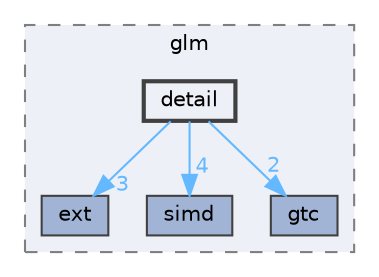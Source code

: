 digraph "C:/Users/HP/Documents/GitHub/Minero-Game/Classes/lib/glm/glm/detail"
{
 // LATEX_PDF_SIZE
  bgcolor="transparent";
  edge [fontname=Helvetica,fontsize=10,labelfontname=Helvetica,labelfontsize=10];
  node [fontname=Helvetica,fontsize=10,shape=box,height=0.2,width=0.4];
  compound=true
  subgraph clusterdir_5363e159eacfc28a9fa64168deda601e {
    graph [ bgcolor="#edf0f7", pencolor="grey50", label="glm", fontname=Helvetica,fontsize=10 style="filled,dashed", URL="dir_5363e159eacfc28a9fa64168deda601e.html",tooltip=""]
  dir_58a36196b25ec11d4bc099e97b4b037c [label="ext", fillcolor="#a2b4d6", color="grey25", style="filled", URL="dir_58a36196b25ec11d4bc099e97b4b037c.html",tooltip=""];
  dir_74a72c0cb92a4230489d28e554372a9c [label="simd", fillcolor="#a2b4d6", color="grey25", style="filled", URL="dir_74a72c0cb92a4230489d28e554372a9c.html",tooltip=""];
  dir_c5796d097e79734ed9df3c21980b9657 [label="gtc", fillcolor="#a2b4d6", color="grey25", style="filled", URL="dir_c5796d097e79734ed9df3c21980b9657.html",tooltip=""];
  dir_c747781a6edf71d08d36f7cefd6b299b [label="detail", fillcolor="#edf0f7", color="grey25", style="filled,bold", URL="dir_c747781a6edf71d08d36f7cefd6b299b.html",tooltip=""];
  }
  dir_c747781a6edf71d08d36f7cefd6b299b->dir_58a36196b25ec11d4bc099e97b4b037c [headlabel="3", labeldistance=1.5 headhref="dir_000073_000092.html" href="dir_000073_000092.html" color="steelblue1" fontcolor="steelblue1"];
  dir_c747781a6edf71d08d36f7cefd6b299b->dir_74a72c0cb92a4230489d28e554372a9c [headlabel="4", labeldistance=1.5 headhref="dir_000073_000274.html" href="dir_000073_000274.html" color="steelblue1" fontcolor="steelblue1"];
  dir_c747781a6edf71d08d36f7cefd6b299b->dir_c5796d097e79734ed9df3c21980b9657 [headlabel="2", labeldistance=1.5 headhref="dir_000073_000153.html" href="dir_000073_000153.html" color="steelblue1" fontcolor="steelblue1"];
}
